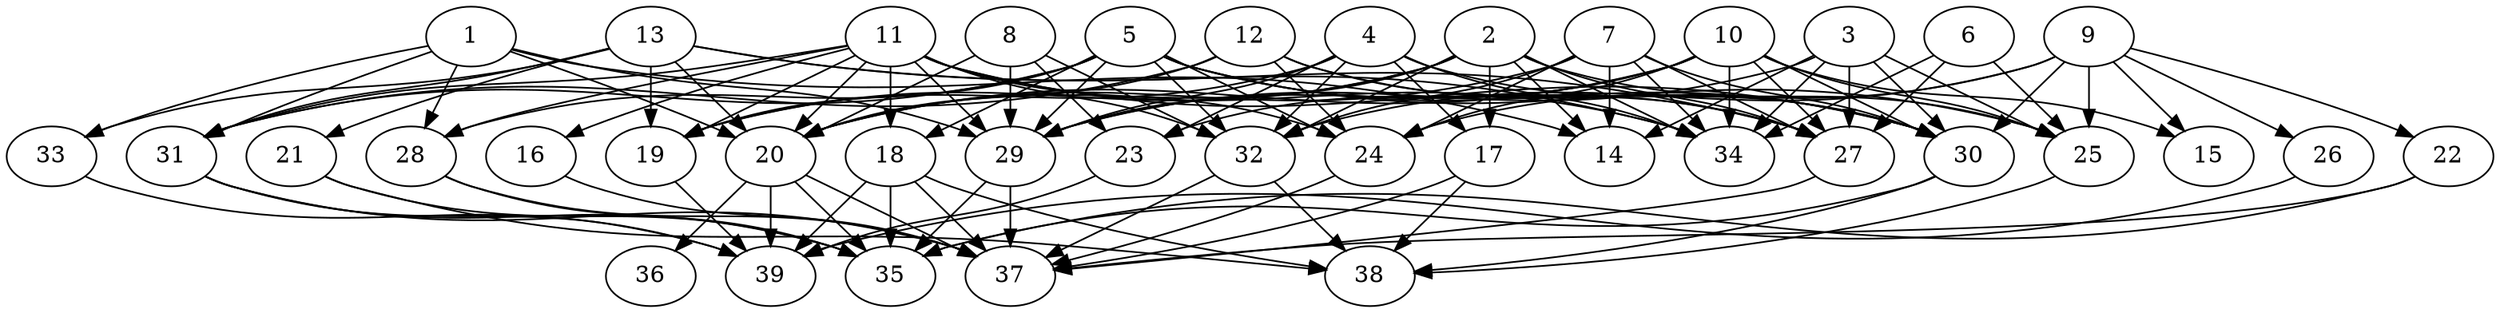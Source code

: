 // DAG (tier=3-complex, mode=data, n=39, ccr=0.524, fat=0.784, density=0.622, regular=0.221, jump=0.237, mindata=4194304, maxdata=33554432)
// DAG automatically generated by daggen at Sun Aug 24 16:33:35 2025
// /home/ermia/Project/Environments/daggen/bin/daggen --dot --ccr 0.524 --fat 0.784 --regular 0.221 --density 0.622 --jump 0.237 --mindata 4194304 --maxdata 33554432 -n 39 
digraph G {
  1 [size="8018233888422039552", alpha="0.20", expect_size="4009116944211019776"]
  1 -> 14 [size ="5238686534860800"]
  1 -> 20 [size ="5238686534860800"]
  1 -> 28 [size ="5238686534860800"]
  1 -> 29 [size ="5238686534860800"]
  1 -> 31 [size ="5238686534860800"]
  1 -> 33 [size ="5238686534860800"]
  2 [size="13573380203517837312000", alpha="0.14", expect_size="6786690101758918656000"]
  2 -> 14 [size ="4552137061171200"]
  2 -> 17 [size ="4552137061171200"]
  2 -> 19 [size ="4552137061171200"]
  2 -> 20 [size ="4552137061171200"]
  2 -> 25 [size ="4552137061171200"]
  2 -> 27 [size ="4552137061171200"]
  2 -> 29 [size ="4552137061171200"]
  2 -> 32 [size ="4552137061171200"]
  2 -> 34 [size ="4552137061171200"]
  3 [size="7758854768467785023488", alpha="0.17", expect_size="3879427384233892511744"]
  3 -> 14 [size ="3135367137984512"]
  3 -> 25 [size ="3135367137984512"]
  3 -> 27 [size ="3135367137984512"]
  3 -> 29 [size ="3135367137984512"]
  3 -> 30 [size ="3135367137984512"]
  3 -> 34 [size ="3135367137984512"]
  4 [size="4269536538949128704", alpha="0.09", expect_size="2134768269474564352"]
  4 -> 17 [size ="5545335631904768"]
  4 -> 19 [size ="5545335631904768"]
  4 -> 23 [size ="5545335631904768"]
  4 -> 29 [size ="5545335631904768"]
  4 -> 30 [size ="5545335631904768"]
  4 -> 32 [size ="5545335631904768"]
  4 -> 34 [size ="5545335631904768"]
  5 [size="405465868265794306048", alpha="0.14", expect_size="202732934132897153024"]
  5 -> 18 [size ="438254302134272"]
  5 -> 19 [size ="438254302134272"]
  5 -> 24 [size ="438254302134272"]
  5 -> 25 [size ="438254302134272"]
  5 -> 27 [size ="438254302134272"]
  5 -> 28 [size ="438254302134272"]
  5 -> 29 [size ="438254302134272"]
  5 -> 30 [size ="438254302134272"]
  5 -> 31 [size ="438254302134272"]
  5 -> 32 [size ="438254302134272"]
  6 [size="2502834781967347613696", alpha="0.19", expect_size="1251417390983673806848"]
  6 -> 25 [size ="1474726354485248"]
  6 -> 27 [size ="1474726354485248"]
  6 -> 34 [size ="1474726354485248"]
  7 [size="263645602813865792", alpha="0.04", expect_size="131822801406932896"]
  7 -> 14 [size ="8138609899077632"]
  7 -> 20 [size ="8138609899077632"]
  7 -> 24 [size ="8138609899077632"]
  7 -> 27 [size ="8138609899077632"]
  7 -> 30 [size ="8138609899077632"]
  7 -> 32 [size ="8138609899077632"]
  7 -> 34 [size ="8138609899077632"]
  8 [size="17790496099952304128", alpha="0.11", expect_size="8895248049976152064"]
  8 -> 20 [size ="6226322955173888"]
  8 -> 23 [size ="6226322955173888"]
  8 -> 29 [size ="6226322955173888"]
  8 -> 32 [size ="6226322955173888"]
  9 [size="2214014036117760770048", alpha="0.19", expect_size="1107007018058880385024"]
  9 -> 15 [size ="1358971138998272"]
  9 -> 22 [size ="1358971138998272"]
  9 -> 24 [size ="1358971138998272"]
  9 -> 25 [size ="1358971138998272"]
  9 -> 26 [size ="1358971138998272"]
  9 -> 30 [size ="1358971138998272"]
  9 -> 32 [size ="1358971138998272"]
  10 [size="18988673265352097792", alpha="0.08", expect_size="9494336632676048896"]
  10 -> 15 [size ="7251270469419008"]
  10 -> 20 [size ="7251270469419008"]
  10 -> 23 [size ="7251270469419008"]
  10 -> 24 [size ="7251270469419008"]
  10 -> 25 [size ="7251270469419008"]
  10 -> 27 [size ="7251270469419008"]
  10 -> 29 [size ="7251270469419008"]
  10 -> 30 [size ="7251270469419008"]
  10 -> 34 [size ="7251270469419008"]
  11 [size="1781037012244496128", alpha="0.00", expect_size="890518506122248064"]
  11 -> 16 [size ="1074366683021312"]
  11 -> 18 [size ="1074366683021312"]
  11 -> 19 [size ="1074366683021312"]
  11 -> 20 [size ="1074366683021312"]
  11 -> 24 [size ="1074366683021312"]
  11 -> 28 [size ="1074366683021312"]
  11 -> 29 [size ="1074366683021312"]
  11 -> 30 [size ="1074366683021312"]
  11 -> 31 [size ="1074366683021312"]
  11 -> 32 [size ="1074366683021312"]
  11 -> 34 [size ="1074366683021312"]
  12 [size="8336834828911731712", alpha="0.15", expect_size="4168417414455865856"]
  12 -> 20 [size ="4054182839451648"]
  12 -> 24 [size ="4054182839451648"]
  12 -> 27 [size ="4054182839451648"]
  12 -> 30 [size ="4054182839451648"]
  12 -> 31 [size ="4054182839451648"]
  13 [size="339713910365965056", alpha="0.07", expect_size="169856955182982528"]
  13 -> 19 [size ="254678977740800"]
  13 -> 20 [size ="254678977740800"]
  13 -> 21 [size ="254678977740800"]
  13 -> 27 [size ="254678977740800"]
  13 -> 31 [size ="254678977740800"]
  13 -> 33 [size ="254678977740800"]
  13 -> 34 [size ="254678977740800"]
  14 [size="104544809624701728", alpha="0.08", expect_size="52272404812350864"]
  15 [size="9458224820701322", alpha="0.17", expect_size="4729112410350661"]
  16 [size="28800893646466004", alpha="0.14", expect_size="14400446823233002"]
  16 -> 37 [size ="2189563724300288"]
  17 [size="245379391639386400", alpha="0.10", expect_size="122689695819693200"]
  17 -> 37 [size ="4096338513887232"]
  17 -> 38 [size ="4096338513887232"]
  18 [size="16546753803844583424000", alpha="0.20", expect_size="8273376901922291712000"]
  18 -> 35 [size ="5194756443340800"]
  18 -> 37 [size ="5194756443340800"]
  18 -> 38 [size ="5194756443340800"]
  18 -> 39 [size ="5194756443340800"]
  19 [size="5797594121484827648", alpha="0.09", expect_size="2898797060742413824"]
  19 -> 39 [size ="6559298960228352"]
  20 [size="190051000211040576", alpha="0.17", expect_size="95025500105520288"]
  20 -> 35 [size ="5931427690446848"]
  20 -> 36 [size ="5931427690446848"]
  20 -> 37 [size ="5931427690446848"]
  20 -> 39 [size ="5931427690446848"]
  21 [size="13886041877435541504", alpha="0.05", expect_size="6943020938717770752"]
  21 -> 35 [size ="6359581194190848"]
  21 -> 38 [size ="6359581194190848"]
  22 [size="1616469101269844230144", alpha="0.06", expect_size="808234550634922115072"]
  22 -> 35 [size ="1101881585696768"]
  22 -> 37 [size ="1101881585696768"]
  23 [size="286874322741076416", alpha="0.09", expect_size="143437161370538208"]
  23 -> 39 [size ="260910279032832"]
  24 [size="75059226994793504", alpha="0.00", expect_size="37529613497396752"]
  24 -> 37 [size ="1932752404348928"]
  25 [size="6040341300593557504000", alpha="0.04", expect_size="3020170650296778752000"]
  25 -> 38 [size ="2653368929484800"]
  26 [size="1320919635586973696000", alpha="0.01", expect_size="660459817793486848000"]
  26 -> 39 [size ="963106360524800"]
  27 [size="3394465042406704128", alpha="0.08", expect_size="1697232521203352064"]
  27 -> 37 [size ="4067102176575488"]
  28 [size="177454677743841792", alpha="0.08", expect_size="88727338871920896"]
  28 -> 35 [size ="3719132440690688"]
  28 -> 37 [size ="3719132440690688"]
  29 [size="3105061045488951754752", alpha="0.12", expect_size="1552530522744475877376"]
  29 -> 35 [size ="1702694561513472"]
  29 -> 37 [size ="1702694561513472"]
  30 [size="11814278915569657856", alpha="0.00", expect_size="5907139457784828928"]
  30 -> 35 [size ="8481295483011072"]
  30 -> 38 [size ="8481295483011072"]
  31 [size="12614502458170894450688", alpha="0.01", expect_size="6307251229085447225344"]
  31 -> 35 [size ="4335142764019712"]
  31 -> 37 [size ="4335142764019712"]
  31 -> 39 [size ="4335142764019712"]
  32 [size="9215512133112872960", alpha="0.02", expect_size="4607756066556436480"]
  32 -> 37 [size ="4073015004364800"]
  32 -> 38 [size ="4073015004364800"]
  33 [size="141248022574614704", alpha="0.16", expect_size="70624011287307352"]
  33 -> 39 [size ="3509166194819072"]
  34 [size="120312642166182641664", alpha="0.13", expect_size="60156321083091320832"]
  35 [size="6221847160187659264", alpha="0.05", expect_size="3110923580093829632"]
  36 [size="334204525818037665792", alpha="0.09", expect_size="167102262909018832896"]
  37 [size="145816205954801632", alpha="0.14", expect_size="72908102977400816"]
  38 [size="14407999141959149027328", alpha="0.07", expect_size="7203999570979574513664"]
  39 [size="234378873662099200", alpha="0.13", expect_size="117189436831049600"]
}